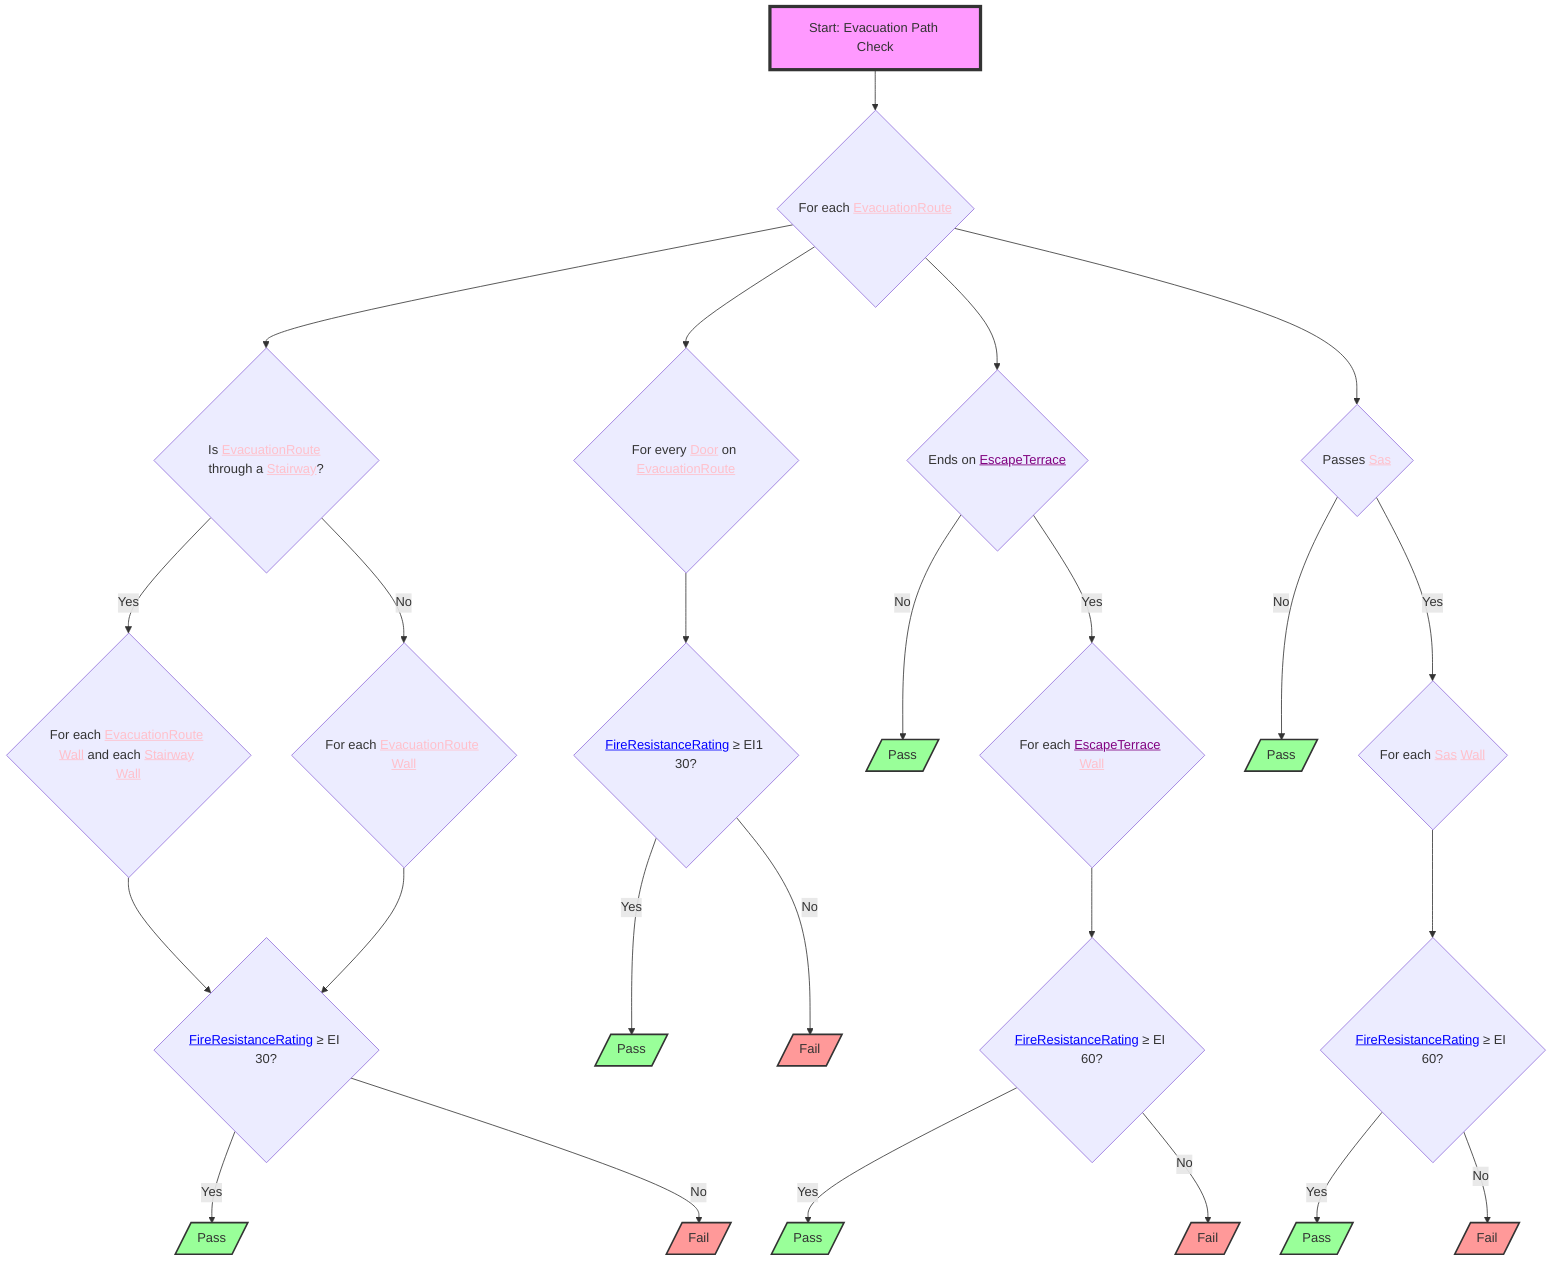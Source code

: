 flowchart TD
    S1["Start: Evacuation Path Check"] --> A{"For each <a href='http://example.com/firebimbuilding#EvacuationRoute' style='color:pink;'>EvacuationRoute</a>"}
    A --> B{"Is <a href='http://example.com/firebimbuilding#EvacuationRoute' style='color:pink;'>EvacuationRoute</a> through a <a href='http://example.com/firebimbuilding#Stairway' style='color:pink'>Stairway</a>?"} & I{"For every <a href='http://example.com/firebimbuilding#Door' style='color:pink'>Door</a> on <a href='http://example.com/firebimbuilding#EvacuationRoute' style='color:pink'>EvacuationRoute</a>"} & N{"Ends on <a href='http://example.com/firebimbuilding#EscapeTerrace' style='color:purple'>EscapeTerrace</a>"} & V{"Passes <a href='http://example.com/firebimbuilding#Sas' style='color:pink'>Sas</a>"}
    B -- Yes --> C{"For each <a href='http://example.com/firebimbuilding#EvacuationRoute' style='color:pink;'>EvacuationRoute</a> <a href='http://example.com/firebimbuilding#Wall' style='color:pink'>Wall</a> and each <a href='http://example.com/firebimbuilding#Stairway' style='color:pink'>Stairway</a> <a href='http://example.com/firebimbuilding#Wall' style='color:pink'>Wall</a>"}
    B -- No --> D{"For each <a href='http://example.com/firebimbuilding#EvacuationRoute' style='color:pink;'>EvacuationRoute</a> <a href='http://example.com/firebimbuilding#Wall' style='color:pink'>Wall</a>"}
    C --> F{"<a href='http://example.com/firebimbuilding#FireResistanceRating' style='color:blue'>FireResistanceRating</a> ≥ EI 30?"}
    F -- Yes --> G[/"Pass"/]
    F -- No --> H[/"Fail"/]
    K{"<a href='http://example.com/firebimbuilding#FireResistanceRating' style='color:blue;'>FireResistanceRating</a> ≥ EI1 30?"} -- Yes --> L[/"Pass"/]
    K -- No --> M[/"Fail"/]
    R{"<a href='http://example.com/firebimbuilding#FireResistanceRating' style='color:blue;'>FireResistanceRating</a> ≥ EI 60?"} -- Yes --> S[/"Pass"/]
    R -- No --> T[/"Fail"/]
    N -- No --> U[/"Pass"/]
    Z{"<a href='http://example.com/firebimbuilding#FireResistanceRating' style='color:blue;'>FireResistanceRating</a> ≥ EI 60?"} -- Yes --> AA[/"Pass"/]
    Z -- No --> AB[/"Fail"/]
    V -- No --> AC[/"Pass"/]
    D --> F
    I --> K
    N -- Yes --> P{"For each <a href='http://example.com/firebimbuilding#EscapeTerrace' style='color:purple;'>EscapeTerrace</a> <a href='http://example.com/firebimbuilding#Wall' style='color:pink'>Wall</a>"}
    X{"For each <a href='http://example.com/firebimbuilding#Sas' style='color:pink;'>Sas</a> <a href='http://example.com/firebimbuilding#Wall' style='color:pink'>Wall</a>"} --> Z
    P --> R
    V -- Yes --> X

     S1:::startClass
     G:::passClass
     H:::failClass
     L:::passClass
     M:::failClass
     S:::passClass
     T:::failClass
     U:::passClass
     AA:::passClass
     AB:::failClass
     AC:::passClass
    classDef startClass fill:#f9f,stroke:#333,stroke-width:4px
    classDef passClass fill:#9f9,stroke:#333,stroke-width:2px
    classDef failClass fill:#f99,stroke:#333,stroke-width:2px
    classDef continueClass fill:#FFD600,stroke:#333,stroke-width:2px